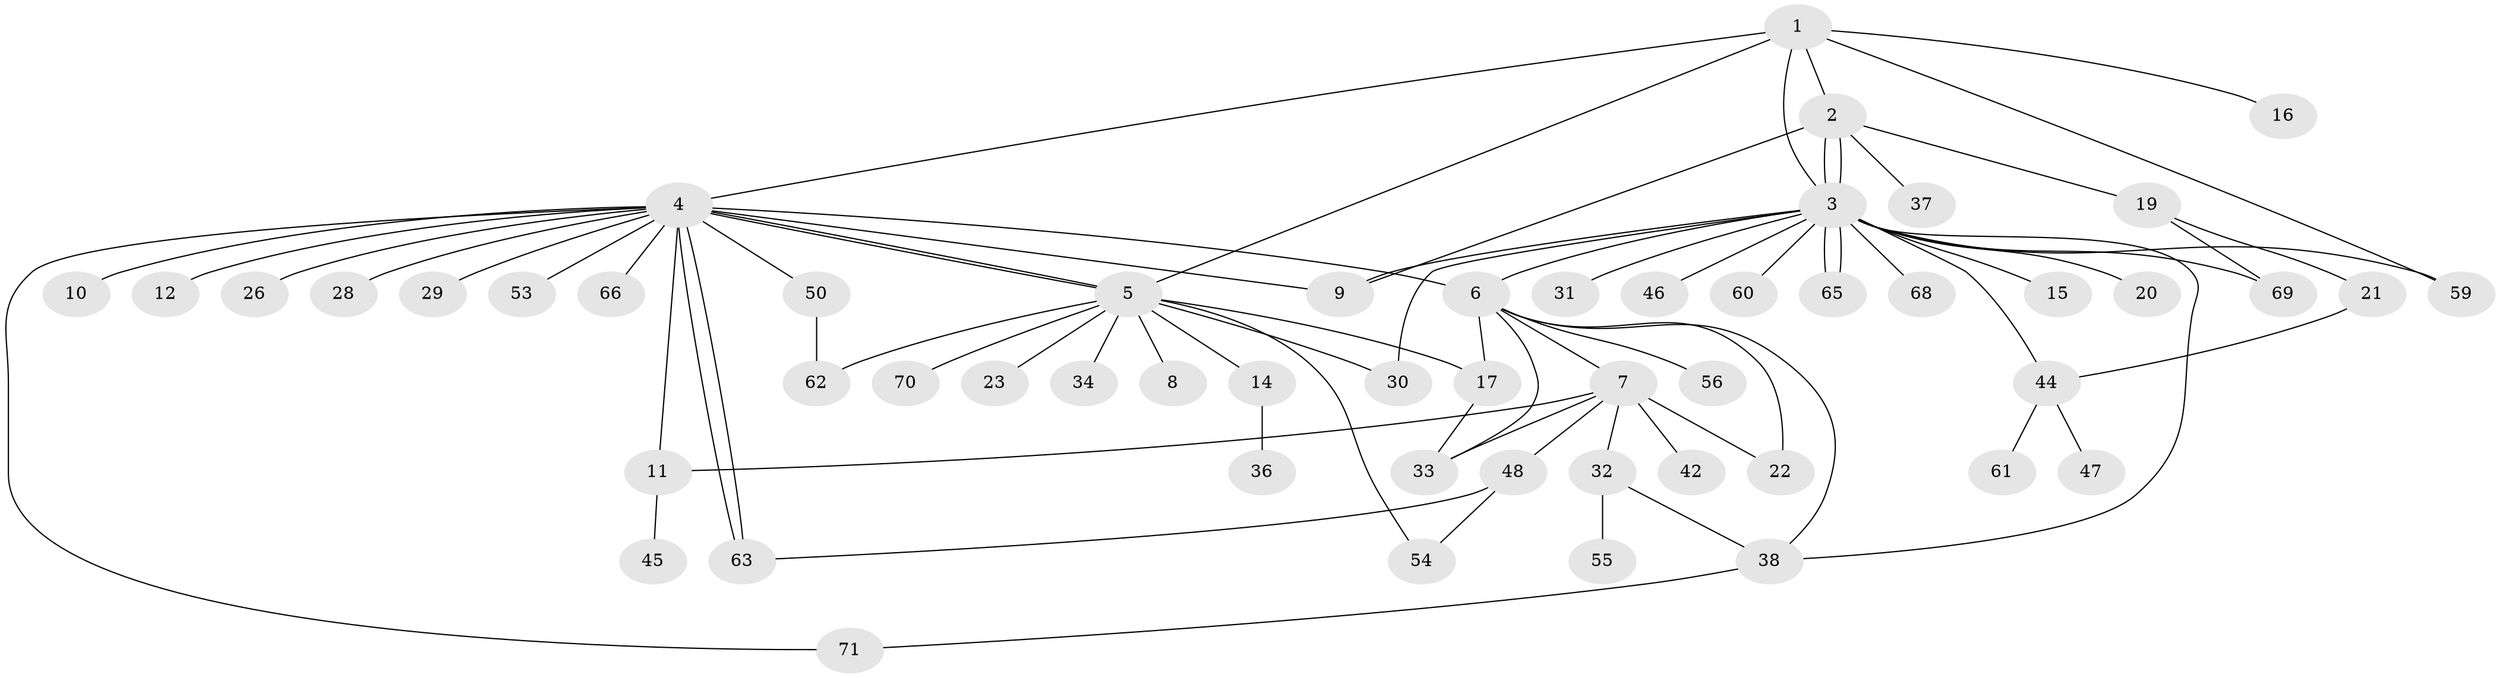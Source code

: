 // original degree distribution, {7: 0.04225352112676056, 21: 0.014084507042253521, 17: 0.014084507042253521, 13: 0.014084507042253521, 6: 0.028169014084507043, 1: 0.4507042253521127, 4: 0.056338028169014086, 3: 0.14084507042253522, 2: 0.23943661971830985}
// Generated by graph-tools (version 1.1) at 2025/41/03/06/25 10:41:50]
// undirected, 54 vertices, 77 edges
graph export_dot {
graph [start="1"]
  node [color=gray90,style=filled];
  1 [super="+27"];
  2 [super="+64"];
  3 [super="+24"];
  4 [super="+35"];
  5 [super="+67"];
  6 [super="+39"];
  7 [super="+40"];
  8;
  9 [super="+51"];
  10;
  11;
  12 [super="+13"];
  14 [super="+18"];
  15;
  16;
  17 [super="+25"];
  19;
  20;
  21 [super="+58"];
  22;
  23;
  26;
  28;
  29 [super="+52"];
  30;
  31;
  32 [super="+41"];
  33;
  34;
  36;
  37;
  38 [super="+43"];
  42;
  44 [super="+57"];
  45;
  46;
  47;
  48 [super="+49"];
  50;
  53;
  54;
  55;
  56;
  59;
  60;
  61;
  62;
  63;
  65;
  66;
  68;
  69;
  70;
  71;
  1 -- 2;
  1 -- 3;
  1 -- 4;
  1 -- 5;
  1 -- 16;
  1 -- 59;
  2 -- 3 [weight=2];
  2 -- 3;
  2 -- 9;
  2 -- 19;
  2 -- 37;
  3 -- 6 [weight=3];
  3 -- 9;
  3 -- 15;
  3 -- 20;
  3 -- 30;
  3 -- 46;
  3 -- 59;
  3 -- 60;
  3 -- 65;
  3 -- 65;
  3 -- 68;
  3 -- 69;
  3 -- 38;
  3 -- 31;
  3 -- 44;
  4 -- 5;
  4 -- 5;
  4 -- 9;
  4 -- 10;
  4 -- 11;
  4 -- 12;
  4 -- 26;
  4 -- 28;
  4 -- 29;
  4 -- 50;
  4 -- 63;
  4 -- 63;
  4 -- 66;
  4 -- 71;
  4 -- 53;
  4 -- 6;
  5 -- 8;
  5 -- 14;
  5 -- 17;
  5 -- 23;
  5 -- 30;
  5 -- 34;
  5 -- 54;
  5 -- 62;
  5 -- 70;
  6 -- 7;
  6 -- 22;
  6 -- 33;
  6 -- 38;
  6 -- 56;
  6 -- 17;
  7 -- 11;
  7 -- 22;
  7 -- 32;
  7 -- 33;
  7 -- 48;
  7 -- 42;
  11 -- 45;
  14 -- 36;
  17 -- 33;
  19 -- 21;
  19 -- 69;
  21 -- 44;
  32 -- 38;
  32 -- 55;
  38 -- 71;
  44 -- 47;
  44 -- 61;
  48 -- 63;
  48 -- 54;
  50 -- 62;
}
